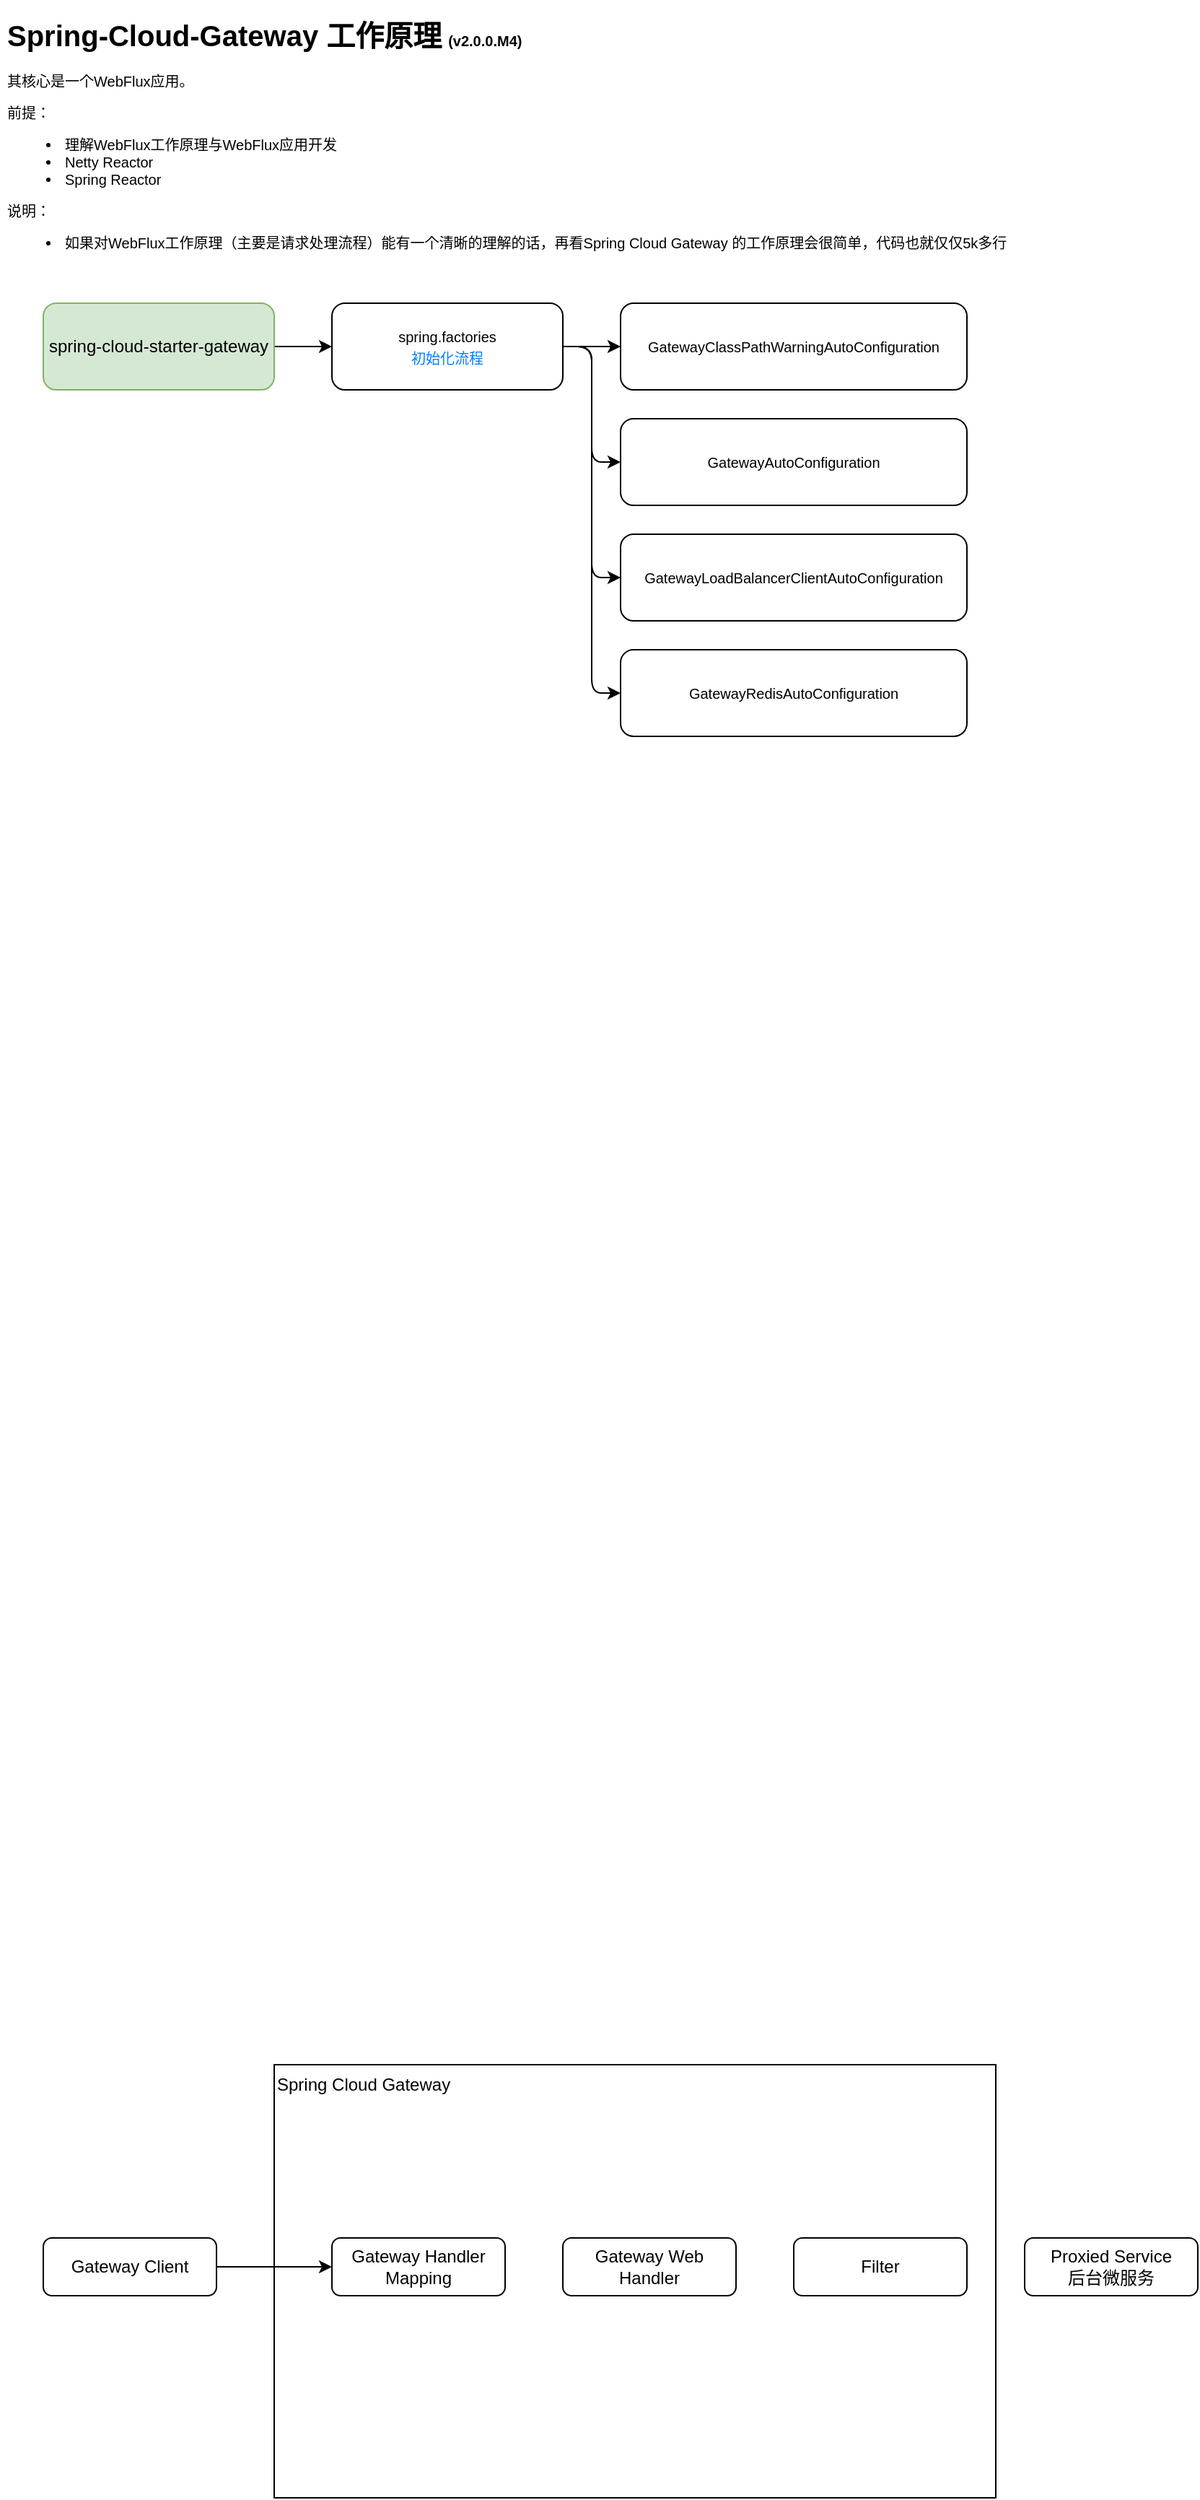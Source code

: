 <mxfile version="21.6.5" type="device" pages="2">
  <diagram id="9ECC-ABarEBT77yPrqBL" name="第 1 页">
    <mxGraphModel dx="1231" dy="764" grid="1" gridSize="10" guides="1" tooltips="1" connect="1" arrows="1" fold="1" page="1" pageScale="1" pageWidth="827" pageHeight="1169" math="0" shadow="0">
      <root>
        <mxCell id="0" />
        <mxCell id="1" parent="0" />
        <mxCell id="xSbhvnDP9RTyH7whpVwk-4" value="Spring Cloud Gateway" style="rounded=0;whiteSpace=wrap;html=1;align=left;verticalAlign=top;" parent="1" vertex="1">
          <mxGeometry x="200" y="1440" width="500" height="300" as="geometry" />
        </mxCell>
        <mxCell id="xSbhvnDP9RTyH7whpVwk-3" value="" style="edgeStyle=orthogonalEdgeStyle;rounded=0;orthogonalLoop=1;jettySize=auto;html=1;" parent="1" source="xSbhvnDP9RTyH7whpVwk-1" target="xSbhvnDP9RTyH7whpVwk-2" edge="1">
          <mxGeometry relative="1" as="geometry" />
        </mxCell>
        <mxCell id="xSbhvnDP9RTyH7whpVwk-1" value="Gateway Client" style="rounded=1;whiteSpace=wrap;html=1;" parent="1" vertex="1">
          <mxGeometry x="40" y="1560" width="120" height="40" as="geometry" />
        </mxCell>
        <mxCell id="xSbhvnDP9RTyH7whpVwk-2" value="Gateway Handler&lt;br&gt;Mapping" style="rounded=1;whiteSpace=wrap;html=1;" parent="1" vertex="1">
          <mxGeometry x="240" y="1560" width="120" height="40" as="geometry" />
        </mxCell>
        <mxCell id="xSbhvnDP9RTyH7whpVwk-5" value="Proxied Service&lt;br&gt;后台微服务" style="rounded=1;whiteSpace=wrap;html=1;" parent="1" vertex="1">
          <mxGeometry x="720" y="1560" width="120" height="40" as="geometry" />
        </mxCell>
        <mxCell id="xSbhvnDP9RTyH7whpVwk-6" value="Gateway Web&lt;br&gt;Handler" style="rounded=1;whiteSpace=wrap;html=1;" parent="1" vertex="1">
          <mxGeometry x="400" y="1560" width="120" height="40" as="geometry" />
        </mxCell>
        <mxCell id="xSbhvnDP9RTyH7whpVwk-7" value="Filter" style="rounded=1;whiteSpace=wrap;html=1;" parent="1" vertex="1">
          <mxGeometry x="560" y="1560" width="120" height="40" as="geometry" />
        </mxCell>
        <mxCell id="5Pg-zcQFXHUufSQWG7cZ-1" value="&lt;p style=&quot;line-height: 1&quot;&gt;&lt;/p&gt;&lt;h1&gt;&lt;font style=&quot;font-size: 20px&quot;&gt;Spring-Cloud-Gateway 工作原理&lt;/font&gt;&lt;font style=&quot;font-size: 16px&quot;&gt;&amp;nbsp;&lt;/font&gt;&lt;font style=&quot;font-size: 10px&quot;&gt;(v2.0.0.M4)&amp;nbsp;&lt;br style=&quot;font-size: 10px&quot;&gt;&lt;/font&gt;&lt;/h1&gt;&lt;div style=&quot;font-size: 10px&quot;&gt;&lt;font style=&quot;font-size: 10px&quot;&gt;其核心是一个WebFlux应用。&lt;/font&gt;&lt;/div&gt;&lt;p style=&quot;font-size: 10px&quot;&gt;&lt;font style=&quot;font-size: 10px&quot;&gt;前提：&lt;/font&gt;&lt;/p&gt;&lt;p style=&quot;font-size: 10px&quot;&gt;&lt;/p&gt;&lt;ul style=&quot;font-size: 10px&quot;&gt;&lt;li style=&quot;font-size: 10px&quot;&gt;理解WebFlux工作原理与WebFlux应用开发&lt;/li&gt;&lt;li style=&quot;font-size: 10px&quot;&gt;Netty Reactor&lt;/li&gt;&lt;li style=&quot;font-size: 10px&quot;&gt;Spring Reactor&lt;/li&gt;&lt;/ul&gt;&lt;div&gt;说明：&lt;br&gt;&lt;ul&gt;&lt;li&gt;如果对WebFlux工作原理（主要是请求处理流程）能有一个清晰的理解的话，再看Spring Cloud Gateway 的工作原理会很简单，代码也就仅仅5k多行&lt;/li&gt;&lt;/ul&gt;&lt;/div&gt;&lt;p style=&quot;font-size: 10px&quot;&gt;&lt;/p&gt;&lt;p&gt;&lt;/p&gt;" style="text;html=1;strokeColor=none;fillColor=none;spacing=5;spacingTop=-20;whiteSpace=wrap;overflow=hidden;rounded=0;fontSize=10;" parent="1" vertex="1">
          <mxGeometry x="10" y="20" width="710" height="180" as="geometry" />
        </mxCell>
        <mxCell id="v0geVxzHFCW3Ob6fWTqS-4" value="" style="edgeStyle=orthogonalEdgeStyle;rounded=1;orthogonalLoop=1;jettySize=auto;html=1;" parent="1" source="v0geVxzHFCW3Ob6fWTqS-1" target="v0geVxzHFCW3Ob6fWTqS-3" edge="1">
          <mxGeometry relative="1" as="geometry" />
        </mxCell>
        <mxCell id="v0geVxzHFCW3Ob6fWTqS-1" value="spring-cloud-starter-gateway" style="rounded=1;whiteSpace=wrap;html=1;fillColor=#d5e8d4;strokeColor=#82b366;" parent="1" vertex="1">
          <mxGeometry x="40" y="220" width="160" height="60" as="geometry" />
        </mxCell>
        <mxCell id="v0geVxzHFCW3Ob6fWTqS-6" value="" style="edgeStyle=orthogonalEdgeStyle;rounded=0;orthogonalLoop=1;jettySize=auto;html=1;" parent="1" source="v0geVxzHFCW3Ob6fWTqS-3" target="v0geVxzHFCW3Ob6fWTqS-5" edge="1">
          <mxGeometry relative="1" as="geometry" />
        </mxCell>
        <mxCell id="v0geVxzHFCW3Ob6fWTqS-9" style="edgeStyle=orthogonalEdgeStyle;rounded=1;orthogonalLoop=1;jettySize=auto;html=1;exitX=1;exitY=0.5;exitDx=0;exitDy=0;entryX=0;entryY=0.5;entryDx=0;entryDy=0;" parent="1" source="v0geVxzHFCW3Ob6fWTqS-3" target="v0geVxzHFCW3Ob6fWTqS-7" edge="1">
          <mxGeometry relative="1" as="geometry" />
        </mxCell>
        <mxCell id="v0geVxzHFCW3Ob6fWTqS-11" style="edgeStyle=orthogonalEdgeStyle;rounded=1;orthogonalLoop=1;jettySize=auto;html=1;exitX=1;exitY=0.5;exitDx=0;exitDy=0;entryX=0;entryY=0.5;entryDx=0;entryDy=0;" parent="1" source="v0geVxzHFCW3Ob6fWTqS-3" target="v0geVxzHFCW3Ob6fWTqS-10" edge="1">
          <mxGeometry relative="1" as="geometry" />
        </mxCell>
        <mxCell id="v0geVxzHFCW3Ob6fWTqS-14" style="edgeStyle=orthogonalEdgeStyle;orthogonalLoop=1;jettySize=auto;html=1;exitX=1;exitY=0.5;exitDx=0;exitDy=0;entryX=0;entryY=0.5;entryDx=0;entryDy=0;rounded=1;" parent="1" source="v0geVxzHFCW3Ob6fWTqS-3" target="v0geVxzHFCW3Ob6fWTqS-12" edge="1">
          <mxGeometry relative="1" as="geometry" />
        </mxCell>
        <mxCell id="v0geVxzHFCW3Ob6fWTqS-3" value="&lt;font style=&quot;font-size: 10px;&quot;&gt;spring.factories&lt;br&gt;&lt;font color=&quot;#007fff&quot;&gt;初始化流程&lt;/font&gt;&lt;br&gt;&lt;/font&gt;" style="rounded=1;whiteSpace=wrap;html=1;" parent="1" vertex="1">
          <mxGeometry x="240" y="220" width="160" height="60" as="geometry" />
        </mxCell>
        <mxCell id="v0geVxzHFCW3Ob6fWTqS-5" value="&lt;font style=&quot;font-size: 10px;&quot;&gt;GatewayClassPathWarningAutoConfiguration&lt;/font&gt;" style="rounded=1;whiteSpace=wrap;html=1;" parent="1" vertex="1">
          <mxGeometry x="440" y="220" width="240" height="60" as="geometry" />
        </mxCell>
        <mxCell id="v0geVxzHFCW3Ob6fWTqS-7" value="&lt;font style=&quot;font-size: 10px;&quot;&gt;GatewayAutoConfiguration&lt;/font&gt;" style="rounded=1;whiteSpace=wrap;html=1;" parent="1" vertex="1">
          <mxGeometry x="440" y="300" width="240" height="60" as="geometry" />
        </mxCell>
        <mxCell id="v0geVxzHFCW3Ob6fWTqS-10" value="&lt;font style=&quot;font-size: 10px;&quot;&gt;GatewayLoadBalancerClientAutoConfiguration&lt;/font&gt;" style="rounded=1;whiteSpace=wrap;html=1;" parent="1" vertex="1">
          <mxGeometry x="440" y="380" width="240" height="60" as="geometry" />
        </mxCell>
        <mxCell id="v0geVxzHFCW3Ob6fWTqS-12" value="&lt;font style=&quot;font-size: 10px;&quot;&gt;GatewayRedisAutoConfiguration&lt;/font&gt;" style="rounded=1;whiteSpace=wrap;html=1;" parent="1" vertex="1">
          <mxGeometry x="440" y="460" width="240" height="60" as="geometry" />
        </mxCell>
      </root>
    </mxGraphModel>
  </diagram>
  <diagram id="Ez1TyftaJfGHxwHzaOZi" name="第 2 页">
    <mxGraphModel dx="1231" dy="764" grid="1" gridSize="10" guides="1" tooltips="1" connect="1" arrows="1" fold="1" page="1" pageScale="1" pageWidth="827" pageHeight="1169" math="0" shadow="0">
      <root>
        <mxCell id="zk2YVmp4RuFzN-BgWDgF-0" />
        <mxCell id="zk2YVmp4RuFzN-BgWDgF-1" parent="zk2YVmp4RuFzN-BgWDgF-0" />
        <mxCell id="QsaYZ_X7G6O-sY303PH3-0" value="Gateway Client" style="rounded=1;whiteSpace=wrap;html=1;" parent="zk2YVmp4RuFzN-BgWDgF-1" vertex="1">
          <mxGeometry x="40" y="120" width="120" height="40" as="geometry" />
        </mxCell>
      </root>
    </mxGraphModel>
  </diagram>
</mxfile>
